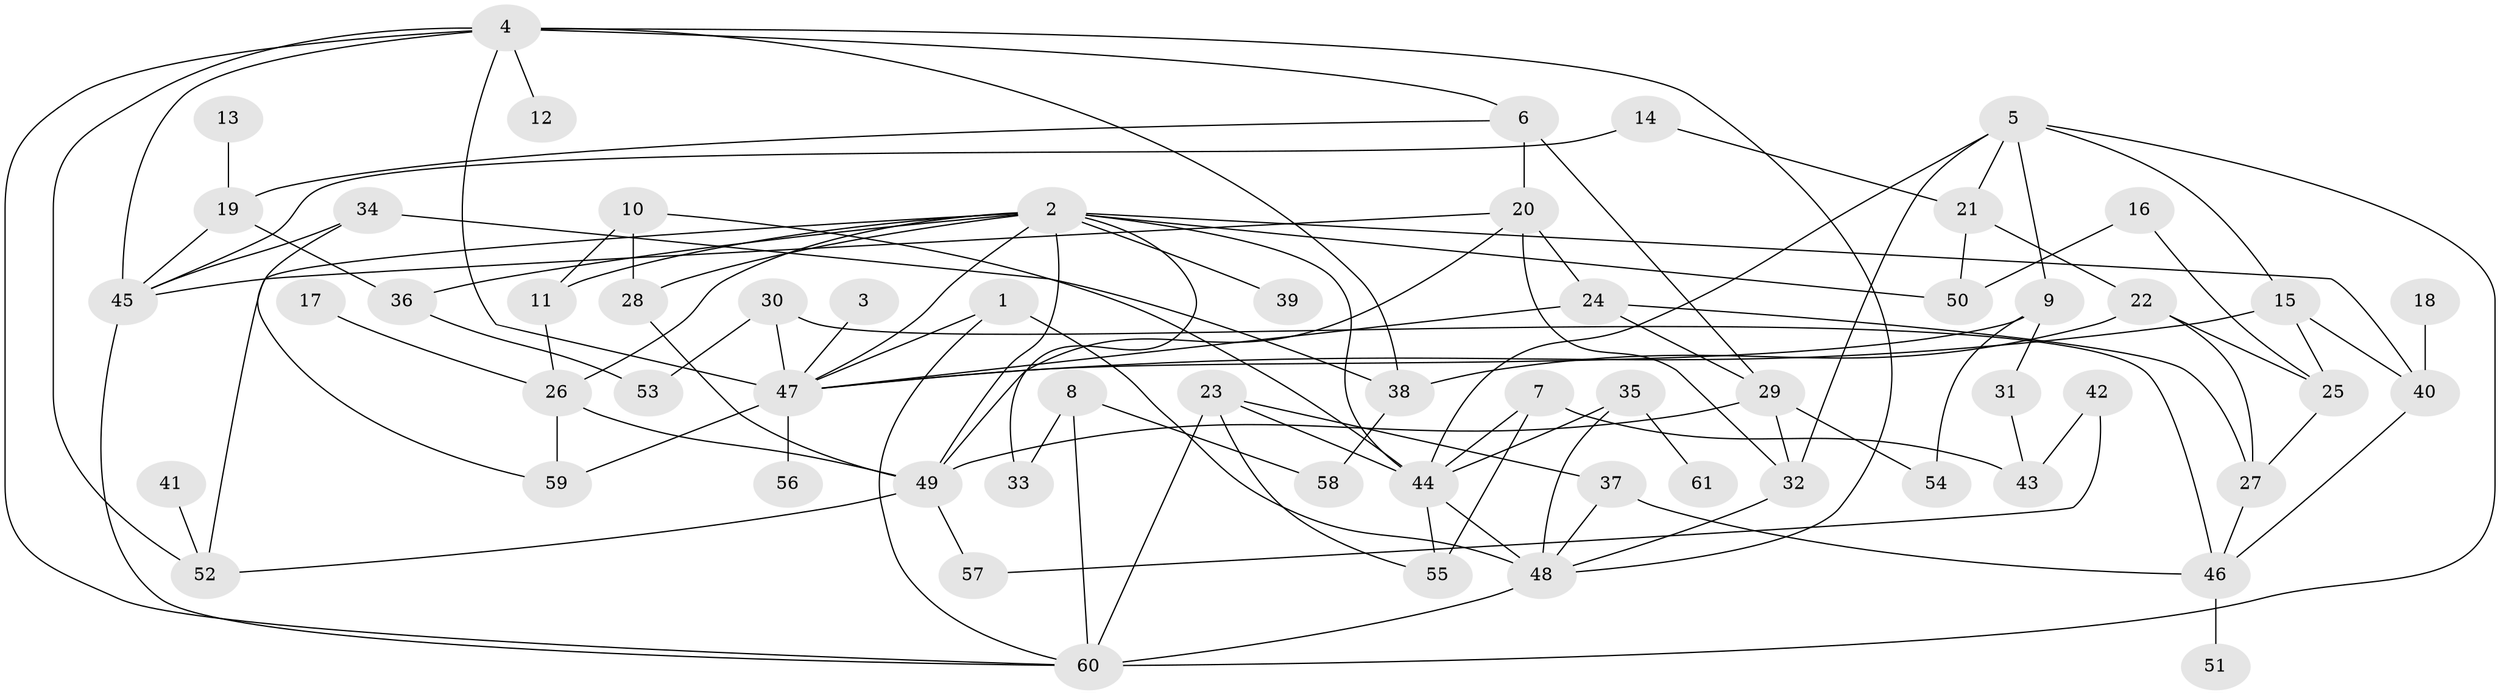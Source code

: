 // original degree distribution, {4: 0.15447154471544716, 10: 0.008130081300813009, 6: 0.032520325203252036, 3: 0.21138211382113822, 2: 0.3333333333333333, 7: 0.016260162601626018, 5: 0.07317073170731707, 1: 0.17073170731707318}
// Generated by graph-tools (version 1.1) at 2025/25/03/09/25 03:25:33]
// undirected, 61 vertices, 110 edges
graph export_dot {
graph [start="1"]
  node [color=gray90,style=filled];
  1;
  2;
  3;
  4;
  5;
  6;
  7;
  8;
  9;
  10;
  11;
  12;
  13;
  14;
  15;
  16;
  17;
  18;
  19;
  20;
  21;
  22;
  23;
  24;
  25;
  26;
  27;
  28;
  29;
  30;
  31;
  32;
  33;
  34;
  35;
  36;
  37;
  38;
  39;
  40;
  41;
  42;
  43;
  44;
  45;
  46;
  47;
  48;
  49;
  50;
  51;
  52;
  53;
  54;
  55;
  56;
  57;
  58;
  59;
  60;
  61;
  1 -- 47 [weight=1.0];
  1 -- 48 [weight=1.0];
  1 -- 60 [weight=1.0];
  2 -- 11 [weight=1.0];
  2 -- 26 [weight=1.0];
  2 -- 28 [weight=1.0];
  2 -- 33 [weight=1.0];
  2 -- 36 [weight=1.0];
  2 -- 39 [weight=1.0];
  2 -- 40 [weight=1.0];
  2 -- 44 [weight=1.0];
  2 -- 47 [weight=1.0];
  2 -- 49 [weight=1.0];
  2 -- 50 [weight=1.0];
  2 -- 52 [weight=1.0];
  3 -- 47 [weight=1.0];
  4 -- 6 [weight=1.0];
  4 -- 12 [weight=1.0];
  4 -- 38 [weight=1.0];
  4 -- 45 [weight=1.0];
  4 -- 47 [weight=1.0];
  4 -- 48 [weight=1.0];
  4 -- 52 [weight=1.0];
  4 -- 60 [weight=1.0];
  5 -- 9 [weight=1.0];
  5 -- 15 [weight=1.0];
  5 -- 21 [weight=1.0];
  5 -- 32 [weight=1.0];
  5 -- 44 [weight=1.0];
  5 -- 60 [weight=1.0];
  6 -- 19 [weight=1.0];
  6 -- 20 [weight=1.0];
  6 -- 29 [weight=1.0];
  7 -- 43 [weight=1.0];
  7 -- 44 [weight=1.0];
  7 -- 55 [weight=2.0];
  8 -- 33 [weight=1.0];
  8 -- 58 [weight=1.0];
  8 -- 60 [weight=1.0];
  9 -- 31 [weight=1.0];
  9 -- 47 [weight=1.0];
  9 -- 54 [weight=1.0];
  10 -- 11 [weight=1.0];
  10 -- 28 [weight=1.0];
  10 -- 44 [weight=1.0];
  11 -- 26 [weight=1.0];
  13 -- 19 [weight=1.0];
  14 -- 21 [weight=1.0];
  14 -- 45 [weight=1.0];
  15 -- 25 [weight=1.0];
  15 -- 40 [weight=1.0];
  15 -- 47 [weight=1.0];
  16 -- 25 [weight=1.0];
  16 -- 50 [weight=1.0];
  17 -- 26 [weight=1.0];
  18 -- 40 [weight=1.0];
  19 -- 36 [weight=1.0];
  19 -- 45 [weight=1.0];
  20 -- 24 [weight=1.0];
  20 -- 32 [weight=1.0];
  20 -- 45 [weight=1.0];
  20 -- 49 [weight=1.0];
  21 -- 22 [weight=1.0];
  21 -- 50 [weight=1.0];
  22 -- 25 [weight=1.0];
  22 -- 27 [weight=1.0];
  22 -- 38 [weight=1.0];
  23 -- 37 [weight=1.0];
  23 -- 44 [weight=1.0];
  23 -- 55 [weight=1.0];
  23 -- 60 [weight=1.0];
  24 -- 27 [weight=1.0];
  24 -- 29 [weight=1.0];
  24 -- 47 [weight=2.0];
  25 -- 27 [weight=1.0];
  26 -- 49 [weight=1.0];
  26 -- 59 [weight=1.0];
  27 -- 46 [weight=1.0];
  28 -- 49 [weight=1.0];
  29 -- 32 [weight=1.0];
  29 -- 49 [weight=1.0];
  29 -- 54 [weight=1.0];
  30 -- 46 [weight=1.0];
  30 -- 47 [weight=1.0];
  30 -- 53 [weight=1.0];
  31 -- 43 [weight=1.0];
  32 -- 48 [weight=1.0];
  34 -- 38 [weight=1.0];
  34 -- 45 [weight=1.0];
  34 -- 59 [weight=1.0];
  35 -- 44 [weight=2.0];
  35 -- 48 [weight=1.0];
  35 -- 61 [weight=1.0];
  36 -- 53 [weight=1.0];
  37 -- 46 [weight=1.0];
  37 -- 48 [weight=1.0];
  38 -- 58 [weight=1.0];
  40 -- 46 [weight=1.0];
  41 -- 52 [weight=1.0];
  42 -- 43 [weight=1.0];
  42 -- 57 [weight=1.0];
  44 -- 48 [weight=1.0];
  44 -- 55 [weight=1.0];
  45 -- 60 [weight=1.0];
  46 -- 51 [weight=1.0];
  47 -- 56 [weight=1.0];
  47 -- 59 [weight=1.0];
  48 -- 60 [weight=1.0];
  49 -- 52 [weight=1.0];
  49 -- 57 [weight=1.0];
}
